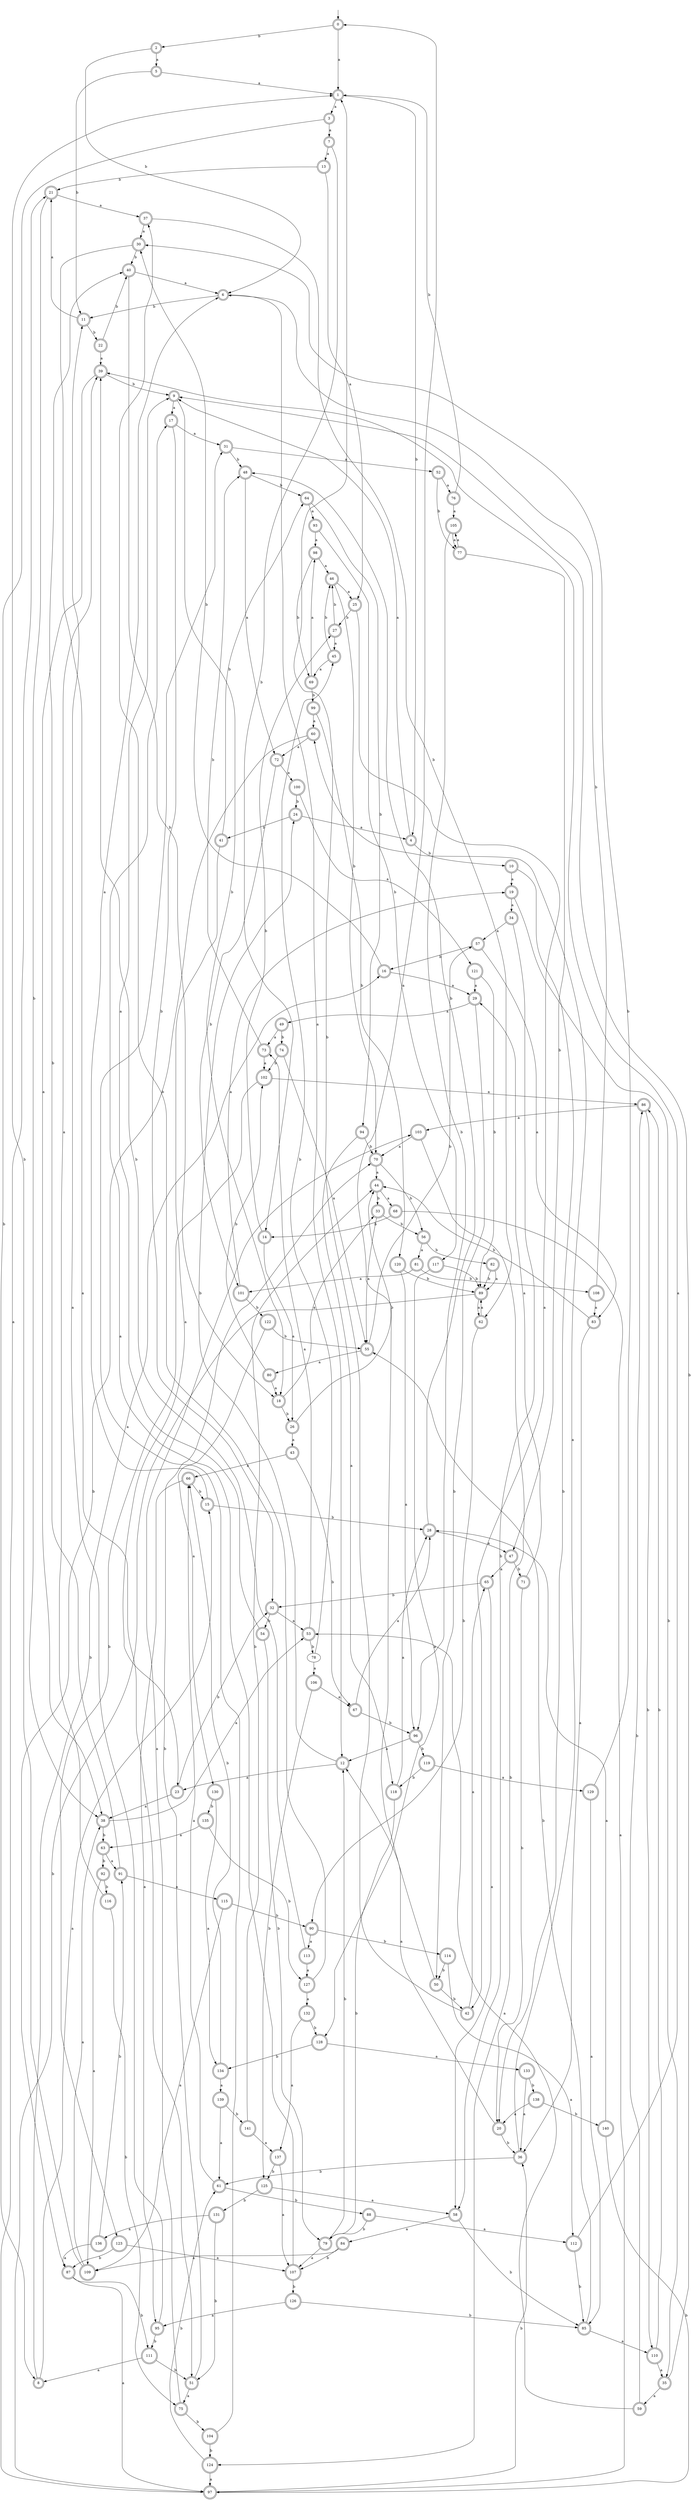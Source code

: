 digraph RandomDFA {
  __start0 [label="", shape=none];
  __start0 -> 0 [label=""];
  0 [shape=circle] [shape=doublecircle]
  0 -> 1 [label="a"]
  0 -> 2 [label="b"]
  1 [shape=doublecircle]
  1 -> 3 [label="a"]
  1 -> 4 [label="b"]
  2 [shape=doublecircle]
  2 -> 5 [label="a"]
  2 -> 6 [label="b"]
  3 [shape=doublecircle]
  3 -> 7 [label="a"]
  3 -> 8 [label="b"]
  4 [shape=doublecircle]
  4 -> 9 [label="a"]
  4 -> 10 [label="b"]
  5 [shape=doublecircle]
  5 -> 1 [label="a"]
  5 -> 11 [label="b"]
  6 [shape=doublecircle]
  6 -> 12 [label="a"]
  6 -> 11 [label="b"]
  7 [shape=doublecircle]
  7 -> 13 [label="a"]
  7 -> 14 [label="b"]
  8 [shape=doublecircle]
  8 -> 15 [label="a"]
  8 -> 16 [label="b"]
  9 [shape=doublecircle]
  9 -> 17 [label="a"]
  9 -> 18 [label="b"]
  10 [shape=doublecircle]
  10 -> 19 [label="a"]
  10 -> 20 [label="b"]
  11 [shape=doublecircle]
  11 -> 21 [label="a"]
  11 -> 22 [label="b"]
  12 [shape=doublecircle]
  12 -> 23 [label="a"]
  12 -> 24 [label="b"]
  13 [shape=doublecircle]
  13 -> 25 [label="a"]
  13 -> 21 [label="b"]
  14 [shape=doublecircle]
  14 -> 26 [label="a"]
  14 -> 27 [label="b"]
  15 [shape=doublecircle]
  15 -> 6 [label="a"]
  15 -> 28 [label="b"]
  16 [shape=doublecircle]
  16 -> 29 [label="a"]
  16 -> 30 [label="b"]
  17 [shape=doublecircle]
  17 -> 31 [label="a"]
  17 -> 32 [label="b"]
  18 [shape=doublecircle]
  18 -> 33 [label="a"]
  18 -> 26 [label="b"]
  19 [shape=doublecircle]
  19 -> 34 [label="a"]
  19 -> 35 [label="b"]
  20 [shape=doublecircle]
  20 -> 12 [label="a"]
  20 -> 36 [label="b"]
  21 [shape=doublecircle]
  21 -> 37 [label="a"]
  21 -> 38 [label="b"]
  22 [shape=doublecircle]
  22 -> 39 [label="a"]
  22 -> 40 [label="b"]
  23 [shape=doublecircle]
  23 -> 38 [label="a"]
  23 -> 32 [label="b"]
  24 [shape=doublecircle]
  24 -> 4 [label="a"]
  24 -> 41 [label="b"]
  25 [shape=doublecircle]
  25 -> 42 [label="a"]
  25 -> 27 [label="b"]
  26 [shape=doublecircle]
  26 -> 43 [label="a"]
  26 -> 44 [label="b"]
  27 [shape=doublecircle]
  27 -> 45 [label="a"]
  27 -> 46 [label="b"]
  28 [shape=doublecircle]
  28 -> 47 [label="a"]
  28 -> 48 [label="b"]
  29 [shape=doublecircle]
  29 -> 49 [label="a"]
  29 -> 50 [label="b"]
  30 [shape=doublecircle]
  30 -> 51 [label="a"]
  30 -> 40 [label="b"]
  31 [shape=doublecircle]
  31 -> 52 [label="a"]
  31 -> 48 [label="b"]
  32 [shape=doublecircle]
  32 -> 53 [label="a"]
  32 -> 54 [label="b"]
  33 [shape=doublecircle]
  33 -> 55 [label="a"]
  33 -> 56 [label="b"]
  34 [shape=doublecircle]
  34 -> 57 [label="a"]
  34 -> 58 [label="b"]
  35 [shape=doublecircle]
  35 -> 59 [label="a"]
  35 -> 9 [label="b"]
  36 [shape=doublecircle]
  36 -> 60 [label="a"]
  36 -> 61 [label="b"]
  37 [shape=doublecircle]
  37 -> 30 [label="a"]
  37 -> 62 [label="b"]
  38 [shape=doublecircle]
  38 -> 53 [label="a"]
  38 -> 63 [label="b"]
  39 [shape=doublecircle]
  39 -> 38 [label="a"]
  39 -> 9 [label="b"]
  40 [shape=doublecircle]
  40 -> 6 [label="a"]
  40 -> 18 [label="b"]
  41 [shape=doublecircle]
  41 -> 23 [label="a"]
  41 -> 64 [label="b"]
  42 [shape=doublecircle]
  42 -> 65 [label="a"]
  42 -> 1 [label="b"]
  43 [shape=doublecircle]
  43 -> 66 [label="a"]
  43 -> 67 [label="b"]
  44 [shape=doublecircle]
  44 -> 68 [label="a"]
  44 -> 33 [label="b"]
  45 [shape=doublecircle]
  45 -> 69 [label="a"]
  45 -> 46 [label="b"]
  46 [shape=doublecircle]
  46 -> 25 [label="a"]
  46 -> 70 [label="b"]
  47 [shape=doublecircle]
  47 -> 65 [label="a"]
  47 -> 71 [label="b"]
  48 [shape=doublecircle]
  48 -> 72 [label="a"]
  48 -> 64 [label="b"]
  49 [shape=doublecircle]
  49 -> 73 [label="a"]
  49 -> 74 [label="b"]
  50 [shape=doublecircle]
  50 -> 0 [label="a"]
  50 -> 42 [label="b"]
  51 [shape=doublecircle]
  51 -> 75 [label="a"]
  51 -> 70 [label="b"]
  52 [shape=doublecircle]
  52 -> 76 [label="a"]
  52 -> 77 [label="b"]
  53 [shape=doublecircle]
  53 -> 73 [label="a"]
  53 -> 78 [label="b"]
  54 [shape=doublecircle]
  54 -> 9 [label="a"]
  54 -> 79 [label="b"]
  55 [shape=doublecircle]
  55 -> 80 [label="a"]
  55 -> 57 [label="b"]
  56 [shape=doublecircle]
  56 -> 81 [label="a"]
  56 -> 82 [label="b"]
  57 [shape=doublecircle]
  57 -> 83 [label="a"]
  57 -> 16 [label="b"]
  58 [shape=doublecircle]
  58 -> 84 [label="a"]
  58 -> 85 [label="b"]
  59 [shape=doublecircle]
  59 -> 53 [label="a"]
  59 -> 86 [label="b"]
  60 [shape=doublecircle]
  60 -> 72 [label="a"]
  60 -> 87 [label="b"]
  61 [shape=doublecircle]
  61 -> 66 [label="a"]
  61 -> 88 [label="b"]
  62 [shape=doublecircle]
  62 -> 89 [label="a"]
  62 -> 90 [label="b"]
  63 [shape=doublecircle]
  63 -> 91 [label="a"]
  63 -> 92 [label="b"]
  64 [shape=doublecircle]
  64 -> 93 [label="a"]
  64 -> 94 [label="b"]
  65 [shape=doublecircle]
  65 -> 58 [label="a"]
  65 -> 32 [label="b"]
  66 [shape=doublecircle]
  66 -> 95 [label="a"]
  66 -> 15 [label="b"]
  67 [shape=doublecircle]
  67 -> 28 [label="a"]
  67 -> 96 [label="b"]
  68 [shape=doublecircle]
  68 -> 97 [label="a"]
  68 -> 14 [label="b"]
  69 [shape=doublecircle]
  69 -> 98 [label="a"]
  69 -> 99 [label="b"]
  70 [shape=doublecircle]
  70 -> 44 [label="a"]
  70 -> 56 [label="b"]
  71 [shape=doublecircle]
  71 -> 29 [label="a"]
  71 -> 20 [label="b"]
  72 [shape=doublecircle]
  72 -> 100 [label="a"]
  72 -> 101 [label="b"]
  73 [shape=doublecircle]
  73 -> 102 [label="a"]
  73 -> 48 [label="b"]
  74 [shape=doublecircle]
  74 -> 55 [label="a"]
  74 -> 102 [label="b"]
  75 [shape=doublecircle]
  75 -> 103 [label="a"]
  75 -> 104 [label="b"]
  76 [shape=doublecircle]
  76 -> 105 [label="a"]
  76 -> 1 [label="b"]
  77 [shape=doublecircle]
  77 -> 105 [label="a"]
  77 -> 47 [label="b"]
  78
  78 -> 106 [label="a"]
  78 -> 45 [label="b"]
  79 [shape=doublecircle]
  79 -> 107 [label="a"]
  79 -> 12 [label="b"]
  80 [shape=doublecircle]
  80 -> 18 [label="a"]
  80 -> 102 [label="b"]
  81 [shape=doublecircle]
  81 -> 101 [label="a"]
  81 -> 108 [label="b"]
  82 [shape=doublecircle]
  82 -> 89 [label="a"]
  82 -> 89 [label="b"]
  83 [shape=doublecircle]
  83 -> 36 [label="a"]
  83 -> 44 [label="b"]
  84 [shape=doublecircle]
  84 -> 109 [label="a"]
  84 -> 107 [label="b"]
  85 [shape=doublecircle]
  85 -> 110 [label="a"]
  85 -> 55 [label="b"]
  86 [shape=doublecircle]
  86 -> 103 [label="a"]
  86 -> 110 [label="b"]
  87 [shape=doublecircle]
  87 -> 97 [label="a"]
  87 -> 111 [label="b"]
  88 [shape=doublecircle]
  88 -> 112 [label="a"]
  88 -> 79 [label="b"]
  89 [shape=doublecircle]
  89 -> 62 [label="a"]
  89 -> 97 [label="b"]
  90 [shape=doublecircle]
  90 -> 113 [label="a"]
  90 -> 114 [label="b"]
  91 [shape=doublecircle]
  91 -> 115 [label="a"]
  91 -> 40 [label="b"]
  92 [shape=doublecircle]
  92 -> 109 [label="a"]
  92 -> 116 [label="b"]
  93 [shape=doublecircle]
  93 -> 98 [label="a"]
  93 -> 117 [label="b"]
  94 [shape=doublecircle]
  94 -> 118 [label="a"]
  94 -> 70 [label="b"]
  95 [shape=doublecircle]
  95 -> 11 [label="a"]
  95 -> 111 [label="b"]
  96 [shape=doublecircle]
  96 -> 12 [label="a"]
  96 -> 119 [label="b"]
  97 [shape=doublecircle]
  97 -> 21 [label="a"]
  97 -> 36 [label="b"]
  98 [shape=doublecircle]
  98 -> 46 [label="a"]
  98 -> 69 [label="b"]
  99 [shape=doublecircle]
  99 -> 60 [label="a"]
  99 -> 120 [label="b"]
  100 [shape=doublecircle]
  100 -> 121 [label="a"]
  100 -> 24 [label="b"]
  101 [shape=doublecircle]
  101 -> 19 [label="a"]
  101 -> 122 [label="b"]
  102 [shape=doublecircle]
  102 -> 86 [label="a"]
  102 -> 123 [label="b"]
  103 [shape=doublecircle]
  103 -> 70 [label="a"]
  103 -> 124 [label="b"]
  104 [shape=doublecircle]
  104 -> 31 [label="a"]
  104 -> 124 [label="b"]
  105 [shape=doublecircle]
  105 -> 77 [label="a"]
  105 -> 96 [label="b"]
  106 [shape=doublecircle]
  106 -> 67 [label="a"]
  106 -> 125 [label="b"]
  107 [shape=doublecircle]
  107 -> 17 [label="a"]
  107 -> 126 [label="b"]
  108 [shape=doublecircle]
  108 -> 83 [label="a"]
  108 -> 6 [label="b"]
  109 [shape=doublecircle]
  109 -> 38 [label="a"]
  109 -> 1 [label="b"]
  110 [shape=doublecircle]
  110 -> 35 [label="a"]
  110 -> 86 [label="b"]
  111 [shape=doublecircle]
  111 -> 8 [label="a"]
  111 -> 51 [label="b"]
  112 [shape=doublecircle]
  112 -> 39 [label="a"]
  112 -> 85 [label="b"]
  113 [shape=doublecircle]
  113 -> 127 [label="a"]
  113 -> 39 [label="b"]
  114 [shape=doublecircle]
  114 -> 112 [label="a"]
  114 -> 50 [label="b"]
  115 [shape=doublecircle]
  115 -> 109 [label="a"]
  115 -> 90 [label="b"]
  116 [shape=doublecircle]
  116 -> 39 [label="a"]
  116 -> 75 [label="b"]
  117 [shape=doublecircle]
  117 -> 128 [label="a"]
  117 -> 89 [label="b"]
  118 [shape=doublecircle]
  118 -> 28 [label="a"]
  118 -> 79 [label="b"]
  119 [shape=doublecircle]
  119 -> 129 [label="a"]
  119 -> 118 [label="b"]
  120 [shape=doublecircle]
  120 -> 96 [label="a"]
  120 -> 89 [label="b"]
  121 [shape=doublecircle]
  121 -> 29 [label="a"]
  121 -> 89 [label="b"]
  122 [shape=doublecircle]
  122 -> 130 [label="a"]
  122 -> 55 [label="b"]
  123 [shape=doublecircle]
  123 -> 107 [label="a"]
  123 -> 87 [label="b"]
  124 [shape=doublecircle]
  124 -> 97 [label="a"]
  124 -> 61 [label="b"]
  125 [shape=doublecircle]
  125 -> 58 [label="a"]
  125 -> 131 [label="b"]
  126 [shape=doublecircle]
  126 -> 95 [label="a"]
  126 -> 85 [label="b"]
  127 [shape=doublecircle]
  127 -> 132 [label="a"]
  127 -> 37 [label="b"]
  128 [shape=doublecircle]
  128 -> 133 [label="a"]
  128 -> 134 [label="b"]
  129 [shape=doublecircle]
  129 -> 85 [label="a"]
  129 -> 30 [label="b"]
  130 [shape=doublecircle]
  130 -> 134 [label="a"]
  130 -> 135 [label="b"]
  131 [shape=doublecircle]
  131 -> 136 [label="a"]
  131 -> 51 [label="b"]
  132 [shape=doublecircle]
  132 -> 137 [label="a"]
  132 -> 128 [label="b"]
  133 [shape=doublecircle]
  133 -> 36 [label="a"]
  133 -> 138 [label="b"]
  134 [shape=doublecircle]
  134 -> 139 [label="a"]
  134 -> 66 [label="b"]
  135 [shape=doublecircle]
  135 -> 63 [label="a"]
  135 -> 127 [label="b"]
  136 [shape=doublecircle]
  136 -> 87 [label="a"]
  136 -> 91 [label="b"]
  137 [shape=doublecircle]
  137 -> 107 [label="a"]
  137 -> 125 [label="b"]
  138 [shape=doublecircle]
  138 -> 20 [label="a"]
  138 -> 140 [label="b"]
  139 [shape=doublecircle]
  139 -> 61 [label="a"]
  139 -> 141 [label="b"]
  140 [shape=doublecircle]
  140 -> 28 [label="a"]
  140 -> 97 [label="b"]
  141 [shape=doublecircle]
  141 -> 137 [label="a"]
  141 -> 44 [label="b"]
}
